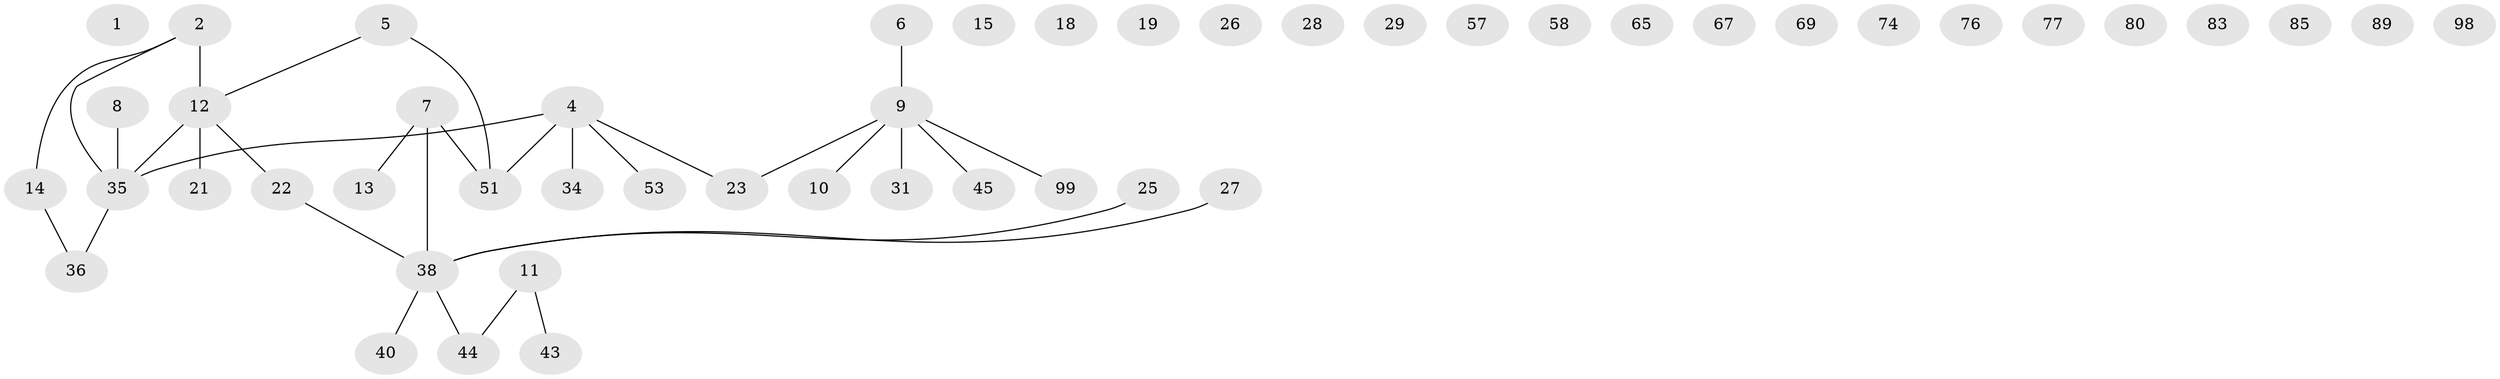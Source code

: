 // original degree distribution, {0: 0.16346153846153846, 3: 0.08653846153846154, 5: 0.057692307692307696, 2: 0.3269230769230769, 1: 0.27884615384615385, 4: 0.07692307692307693, 6: 0.009615384615384616}
// Generated by graph-tools (version 1.1) at 2025/16/03/04/25 18:16:26]
// undirected, 49 vertices, 32 edges
graph export_dot {
graph [start="1"]
  node [color=gray90,style=filled];
  1;
  2 [super="+39+3"];
  4 [super="+30+17"];
  5;
  6 [super="+61+55"];
  7 [super="+96+37"];
  8;
  9 [super="+49+16"];
  10;
  11 [super="+78+91"];
  12 [super="+52+54+47+32"];
  13 [super="+24"];
  14 [super="+73"];
  15;
  18 [super="+50+59"];
  19;
  21 [super="+100"];
  22 [super="+66+48"];
  23;
  25;
  26;
  27;
  28;
  29;
  31 [super="+75"];
  34 [super="+93"];
  35 [super="+64+46+41"];
  36 [super="+104+56"];
  38 [super="+84+81"];
  40;
  43;
  44;
  45;
  51 [super="+90"];
  53 [super="+72+87"];
  57;
  58;
  65 [super="+97"];
  67 [super="+88"];
  69;
  74;
  76;
  77;
  80;
  83;
  85;
  89;
  98;
  99 [super="+103"];
  2 -- 35;
  2 -- 12 [weight=3];
  2 -- 14;
  4 -- 35;
  4 -- 51;
  4 -- 34;
  4 -- 53;
  4 -- 23;
  5 -- 12;
  5 -- 51;
  6 -- 9;
  7 -- 51;
  7 -- 38 [weight=2];
  7 -- 13;
  8 -- 35;
  9 -- 99;
  9 -- 23;
  9 -- 10;
  9 -- 45;
  9 -- 31;
  11 -- 43;
  11 -- 44;
  12 -- 35 [weight=5];
  12 -- 22;
  12 -- 21;
  14 -- 36 [weight=2];
  22 -- 38;
  25 -- 38;
  27 -- 38;
  35 -- 36 [weight=2];
  38 -- 40;
  38 -- 44;
}
